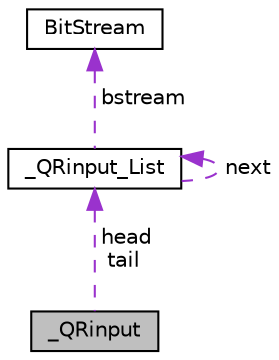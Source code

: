 digraph "_QRinput"
{
  edge [fontname="Helvetica",fontsize="10",labelfontname="Helvetica",labelfontsize="10"];
  node [fontname="Helvetica",fontsize="10",shape=record];
  Node1 [label="_QRinput",height=0.2,width=0.4,color="black", fillcolor="grey75", style="filled", fontcolor="black"];
  Node2 -> Node1 [dir="back",color="darkorchid3",fontsize="10",style="dashed",label=" head\ntail" ,fontname="Helvetica"];
  Node2 [label="_QRinput_List",height=0.2,width=0.4,color="black", fillcolor="white", style="filled",URL="$struct___q_rinput___list.html"];
  Node3 -> Node2 [dir="back",color="darkorchid3",fontsize="10",style="dashed",label=" bstream" ,fontname="Helvetica"];
  Node3 [label="BitStream",height=0.2,width=0.4,color="black", fillcolor="white", style="filled",URL="$struct_bit_stream.html"];
  Node2 -> Node2 [dir="back",color="darkorchid3",fontsize="10",style="dashed",label=" next" ,fontname="Helvetica"];
}

